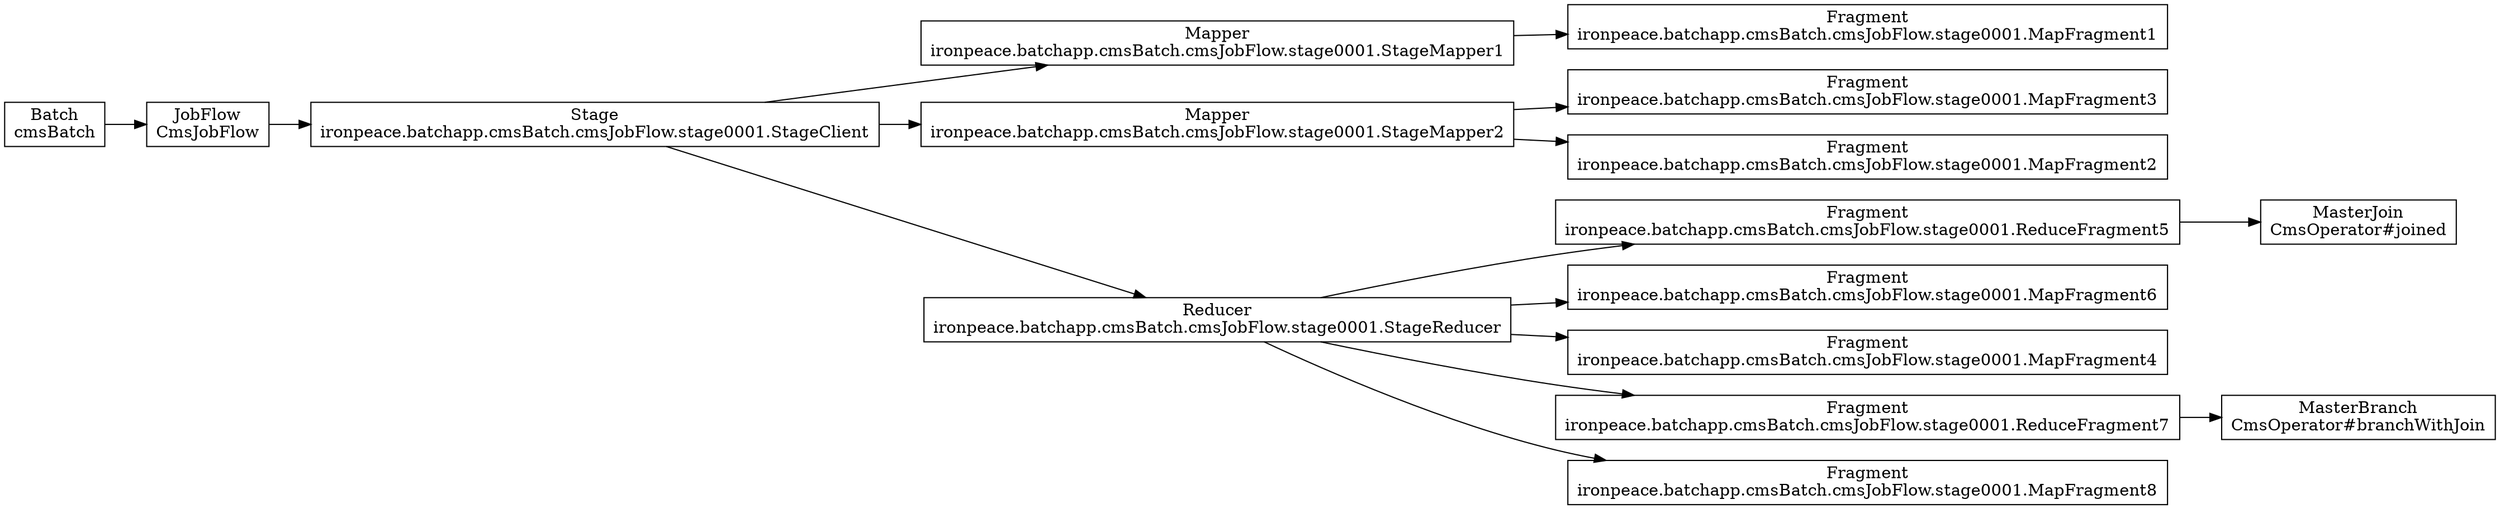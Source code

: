 digraph {
    rankdir = LR;
    "acd45828-4f3e-44ee-9d0f-cb9d817f765b" [shape=box, label="Batch\ncmsBatch"];
    "36af3399-3320-4626-87ac-97f893210a49" [shape=box, label="JobFlow\nCmsJobFlow"];
    "28a5d1b2-44bb-4479-95c1-496c2116e577" [shape=box, label="Stage\nironpeace.batchapp.cmsBatch.cmsJobFlow.stage0001.StageClient"];
    "6bbb5018-ca5a-4cc2-98bb-a7f19a1c280d" [shape=box, label="Mapper\nironpeace.batchapp.cmsBatch.cmsJobFlow.stage0001.StageMapper1"];
    "28a5d1b2-44bb-4479-95c1-496c2116e577" -> "6bbb5018-ca5a-4cc2-98bb-a7f19a1c280d";
    "10bcd946-d52f-4a4e-a7b0-f421a8b3c416" [shape=box, label="Fragment\nironpeace.batchapp.cmsBatch.cmsJobFlow.stage0001.MapFragment1"];
    "6bbb5018-ca5a-4cc2-98bb-a7f19a1c280d" -> "10bcd946-d52f-4a4e-a7b0-f421a8b3c416";
    "01fce136-2ec4-4359-ae77-b84017d5658a" [shape=box, label="Mapper\nironpeace.batchapp.cmsBatch.cmsJobFlow.stage0001.StageMapper2"];
    "28a5d1b2-44bb-4479-95c1-496c2116e577" -> "01fce136-2ec4-4359-ae77-b84017d5658a";
    "a6c29288-fde1-44c0-93b4-03bc565a6c6a" [shape=box, label="Fragment\nironpeace.batchapp.cmsBatch.cmsJobFlow.stage0001.MapFragment3"];
    "01fce136-2ec4-4359-ae77-b84017d5658a" -> "a6c29288-fde1-44c0-93b4-03bc565a6c6a";
    "2cc156e5-8c75-4b5d-a769-1fc0c8d1c5b5" [shape=box, label="Fragment\nironpeace.batchapp.cmsBatch.cmsJobFlow.stage0001.MapFragment2"];
    "01fce136-2ec4-4359-ae77-b84017d5658a" -> "2cc156e5-8c75-4b5d-a769-1fc0c8d1c5b5";
    "aa033b67-cb6f-49c7-be39-2d4634266958" [shape=box, label="Reducer\nironpeace.batchapp.cmsBatch.cmsJobFlow.stage0001.StageReducer"];
    "28a5d1b2-44bb-4479-95c1-496c2116e577" -> "aa033b67-cb6f-49c7-be39-2d4634266958";
    "2cf8f709-b868-4c31-86ed-6a354b76bb1b" [shape=box, label="Fragment\nironpeace.batchapp.cmsBatch.cmsJobFlow.stage0001.ReduceFragment5"];
    "2e84753b-9ab4-44d2-a94e-36fa0bab3893" [shape=box, label="MasterJoin\nCmsOperator#joined"];
    "2cf8f709-b868-4c31-86ed-6a354b76bb1b" -> "2e84753b-9ab4-44d2-a94e-36fa0bab3893";
    "aa033b67-cb6f-49c7-be39-2d4634266958" -> "2cf8f709-b868-4c31-86ed-6a354b76bb1b";
    "2972c663-7507-4feb-a694-a3f4d203c6bc" [shape=box, label="Fragment\nironpeace.batchapp.cmsBatch.cmsJobFlow.stage0001.MapFragment6"];
    "aa033b67-cb6f-49c7-be39-2d4634266958" -> "2972c663-7507-4feb-a694-a3f4d203c6bc";
    "fe7d6eca-e3cb-42ea-9881-f132cdd3fd3b" [shape=box, label="Fragment\nironpeace.batchapp.cmsBatch.cmsJobFlow.stage0001.MapFragment4"];
    "aa033b67-cb6f-49c7-be39-2d4634266958" -> "fe7d6eca-e3cb-42ea-9881-f132cdd3fd3b";
    "b1a908a2-98b6-4f03-93cd-b74e79d54ec9" [shape=box, label="Fragment\nironpeace.batchapp.cmsBatch.cmsJobFlow.stage0001.ReduceFragment7"];
    "c8b9d5e9-6c96-4ece-9476-46249ce7e5de" [shape=box, label="MasterBranch\nCmsOperator#branchWithJoin"];
    "b1a908a2-98b6-4f03-93cd-b74e79d54ec9" -> "c8b9d5e9-6c96-4ece-9476-46249ce7e5de";
    "aa033b67-cb6f-49c7-be39-2d4634266958" -> "b1a908a2-98b6-4f03-93cd-b74e79d54ec9";
    "5ea71337-03cd-4bfb-b0ca-6b3d64a34cbd" [shape=box, label="Fragment\nironpeace.batchapp.cmsBatch.cmsJobFlow.stage0001.MapFragment8"];
    "aa033b67-cb6f-49c7-be39-2d4634266958" -> "5ea71337-03cd-4bfb-b0ca-6b3d64a34cbd";
    "36af3399-3320-4626-87ac-97f893210a49" -> "28a5d1b2-44bb-4479-95c1-496c2116e577";
    "acd45828-4f3e-44ee-9d0f-cb9d817f765b" -> "36af3399-3320-4626-87ac-97f893210a49";
}
